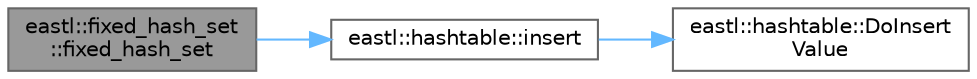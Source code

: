 digraph "eastl::fixed_hash_set::fixed_hash_set"
{
 // LATEX_PDF_SIZE
  bgcolor="transparent";
  edge [fontname=Helvetica,fontsize=10,labelfontname=Helvetica,labelfontsize=10];
  node [fontname=Helvetica,fontsize=10,shape=box,height=0.2,width=0.4];
  rankdir="LR";
  Node1 [id="Node000001",label="eastl::fixed_hash_set\l::fixed_hash_set",height=0.2,width=0.4,color="gray40", fillcolor="grey60", style="filled", fontcolor="black",tooltip=" "];
  Node1 -> Node2 [id="edge3_Node000001_Node000002",color="steelblue1",style="solid",tooltip=" "];
  Node2 [id="Node000002",label="eastl::hashtable::insert",height=0.2,width=0.4,color="grey40", fillcolor="white", style="filled",URL="$classeastl_1_1hashtable.html#a22c8c41701bfac43ab3968628498cf3b",tooltip=" "];
  Node2 -> Node3 [id="edge4_Node000002_Node000003",color="steelblue1",style="solid",tooltip=" "];
  Node3 [id="Node000003",label="eastl::hashtable::DoInsert\lValue",height=0.2,width=0.4,color="grey40", fillcolor="white", style="filled",URL="$classeastl_1_1hashtable.html#a9d92dce0b6befa3b732f6220777d9678",tooltip=" "];
}
